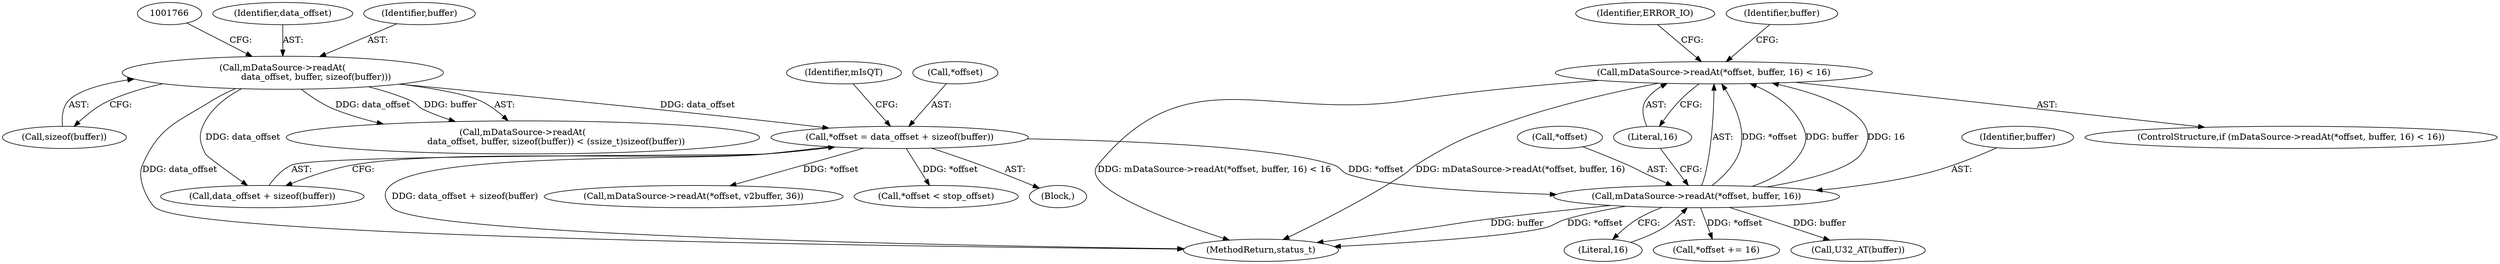 digraph "0_Android_8a3a2f6ea7defe1a81bb32b3c9f3537f84749b9d@API" {
"1001851" [label="(Call,mDataSource->readAt(*offset, buffer, 16) < 16)"];
"1001852" [label="(Call,mDataSource->readAt(*offset, buffer, 16))"];
"1001827" [label="(Call,*offset = data_offset + sizeof(buffer))"];
"1001760" [label="(Call,mDataSource->readAt(\n                        data_offset, buffer, sizeof(buffer)))"];
"1001855" [label="(Identifier,buffer)"];
"1001836" [label="(Identifier,mIsQT)"];
"1001891" [label="(Call,mDataSource->readAt(*offset, v2buffer, 36))"];
"1001828" [label="(Call,*offset)"];
"1001850" [label="(ControlStructure,if (mDataSource->readAt(*offset, buffer, 16) < 16))"];
"1001761" [label="(Identifier,data_offset)"];
"1001852" [label="(Call,mDataSource->readAt(*offset, buffer, 16))"];
"1001983" [label="(Call,*offset < stop_offset)"];
"1001862" [label="(Identifier,buffer)"];
"1001856" [label="(Literal,16)"];
"1001853" [label="(Call,*offset)"];
"1001857" [label="(Literal,16)"];
"1001878" [label="(Call,*offset += 16)"];
"1001760" [label="(Call,mDataSource->readAt(\n                        data_offset, buffer, sizeof(buffer)))"];
"1001860" [label="(Identifier,ERROR_IO)"];
"1001762" [label="(Identifier,buffer)"];
"1001759" [label="(Call,mDataSource->readAt(\n                        data_offset, buffer, sizeof(buffer)) < (ssize_t)sizeof(buffer))"];
"1001827" [label="(Call,*offset = data_offset + sizeof(buffer))"];
"1001861" [label="(Call,U32_AT(buffer))"];
"1001763" [label="(Call,sizeof(buffer))"];
"1001714" [label="(Block,)"];
"1001830" [label="(Call,data_offset + sizeof(buffer))"];
"1001851" [label="(Call,mDataSource->readAt(*offset, buffer, 16) < 16)"];
"1003903" [label="(MethodReturn,status_t)"];
"1001851" -> "1001850"  [label="AST: "];
"1001851" -> "1001857"  [label="CFG: "];
"1001852" -> "1001851"  [label="AST: "];
"1001857" -> "1001851"  [label="AST: "];
"1001860" -> "1001851"  [label="CFG: "];
"1001862" -> "1001851"  [label="CFG: "];
"1001851" -> "1003903"  [label="DDG: mDataSource->readAt(*offset, buffer, 16) < 16"];
"1001851" -> "1003903"  [label="DDG: mDataSource->readAt(*offset, buffer, 16)"];
"1001852" -> "1001851"  [label="DDG: *offset"];
"1001852" -> "1001851"  [label="DDG: buffer"];
"1001852" -> "1001851"  [label="DDG: 16"];
"1001852" -> "1001856"  [label="CFG: "];
"1001853" -> "1001852"  [label="AST: "];
"1001855" -> "1001852"  [label="AST: "];
"1001856" -> "1001852"  [label="AST: "];
"1001857" -> "1001852"  [label="CFG: "];
"1001852" -> "1003903"  [label="DDG: buffer"];
"1001852" -> "1003903"  [label="DDG: *offset"];
"1001827" -> "1001852"  [label="DDG: *offset"];
"1001852" -> "1001861"  [label="DDG: buffer"];
"1001852" -> "1001878"  [label="DDG: *offset"];
"1001827" -> "1001714"  [label="AST: "];
"1001827" -> "1001830"  [label="CFG: "];
"1001828" -> "1001827"  [label="AST: "];
"1001830" -> "1001827"  [label="AST: "];
"1001836" -> "1001827"  [label="CFG: "];
"1001827" -> "1003903"  [label="DDG: data_offset + sizeof(buffer)"];
"1001760" -> "1001827"  [label="DDG: data_offset"];
"1001827" -> "1001891"  [label="DDG: *offset"];
"1001827" -> "1001983"  [label="DDG: *offset"];
"1001760" -> "1001759"  [label="AST: "];
"1001760" -> "1001763"  [label="CFG: "];
"1001761" -> "1001760"  [label="AST: "];
"1001762" -> "1001760"  [label="AST: "];
"1001763" -> "1001760"  [label="AST: "];
"1001766" -> "1001760"  [label="CFG: "];
"1001760" -> "1003903"  [label="DDG: data_offset"];
"1001760" -> "1001759"  [label="DDG: data_offset"];
"1001760" -> "1001759"  [label="DDG: buffer"];
"1001760" -> "1001830"  [label="DDG: data_offset"];
}
